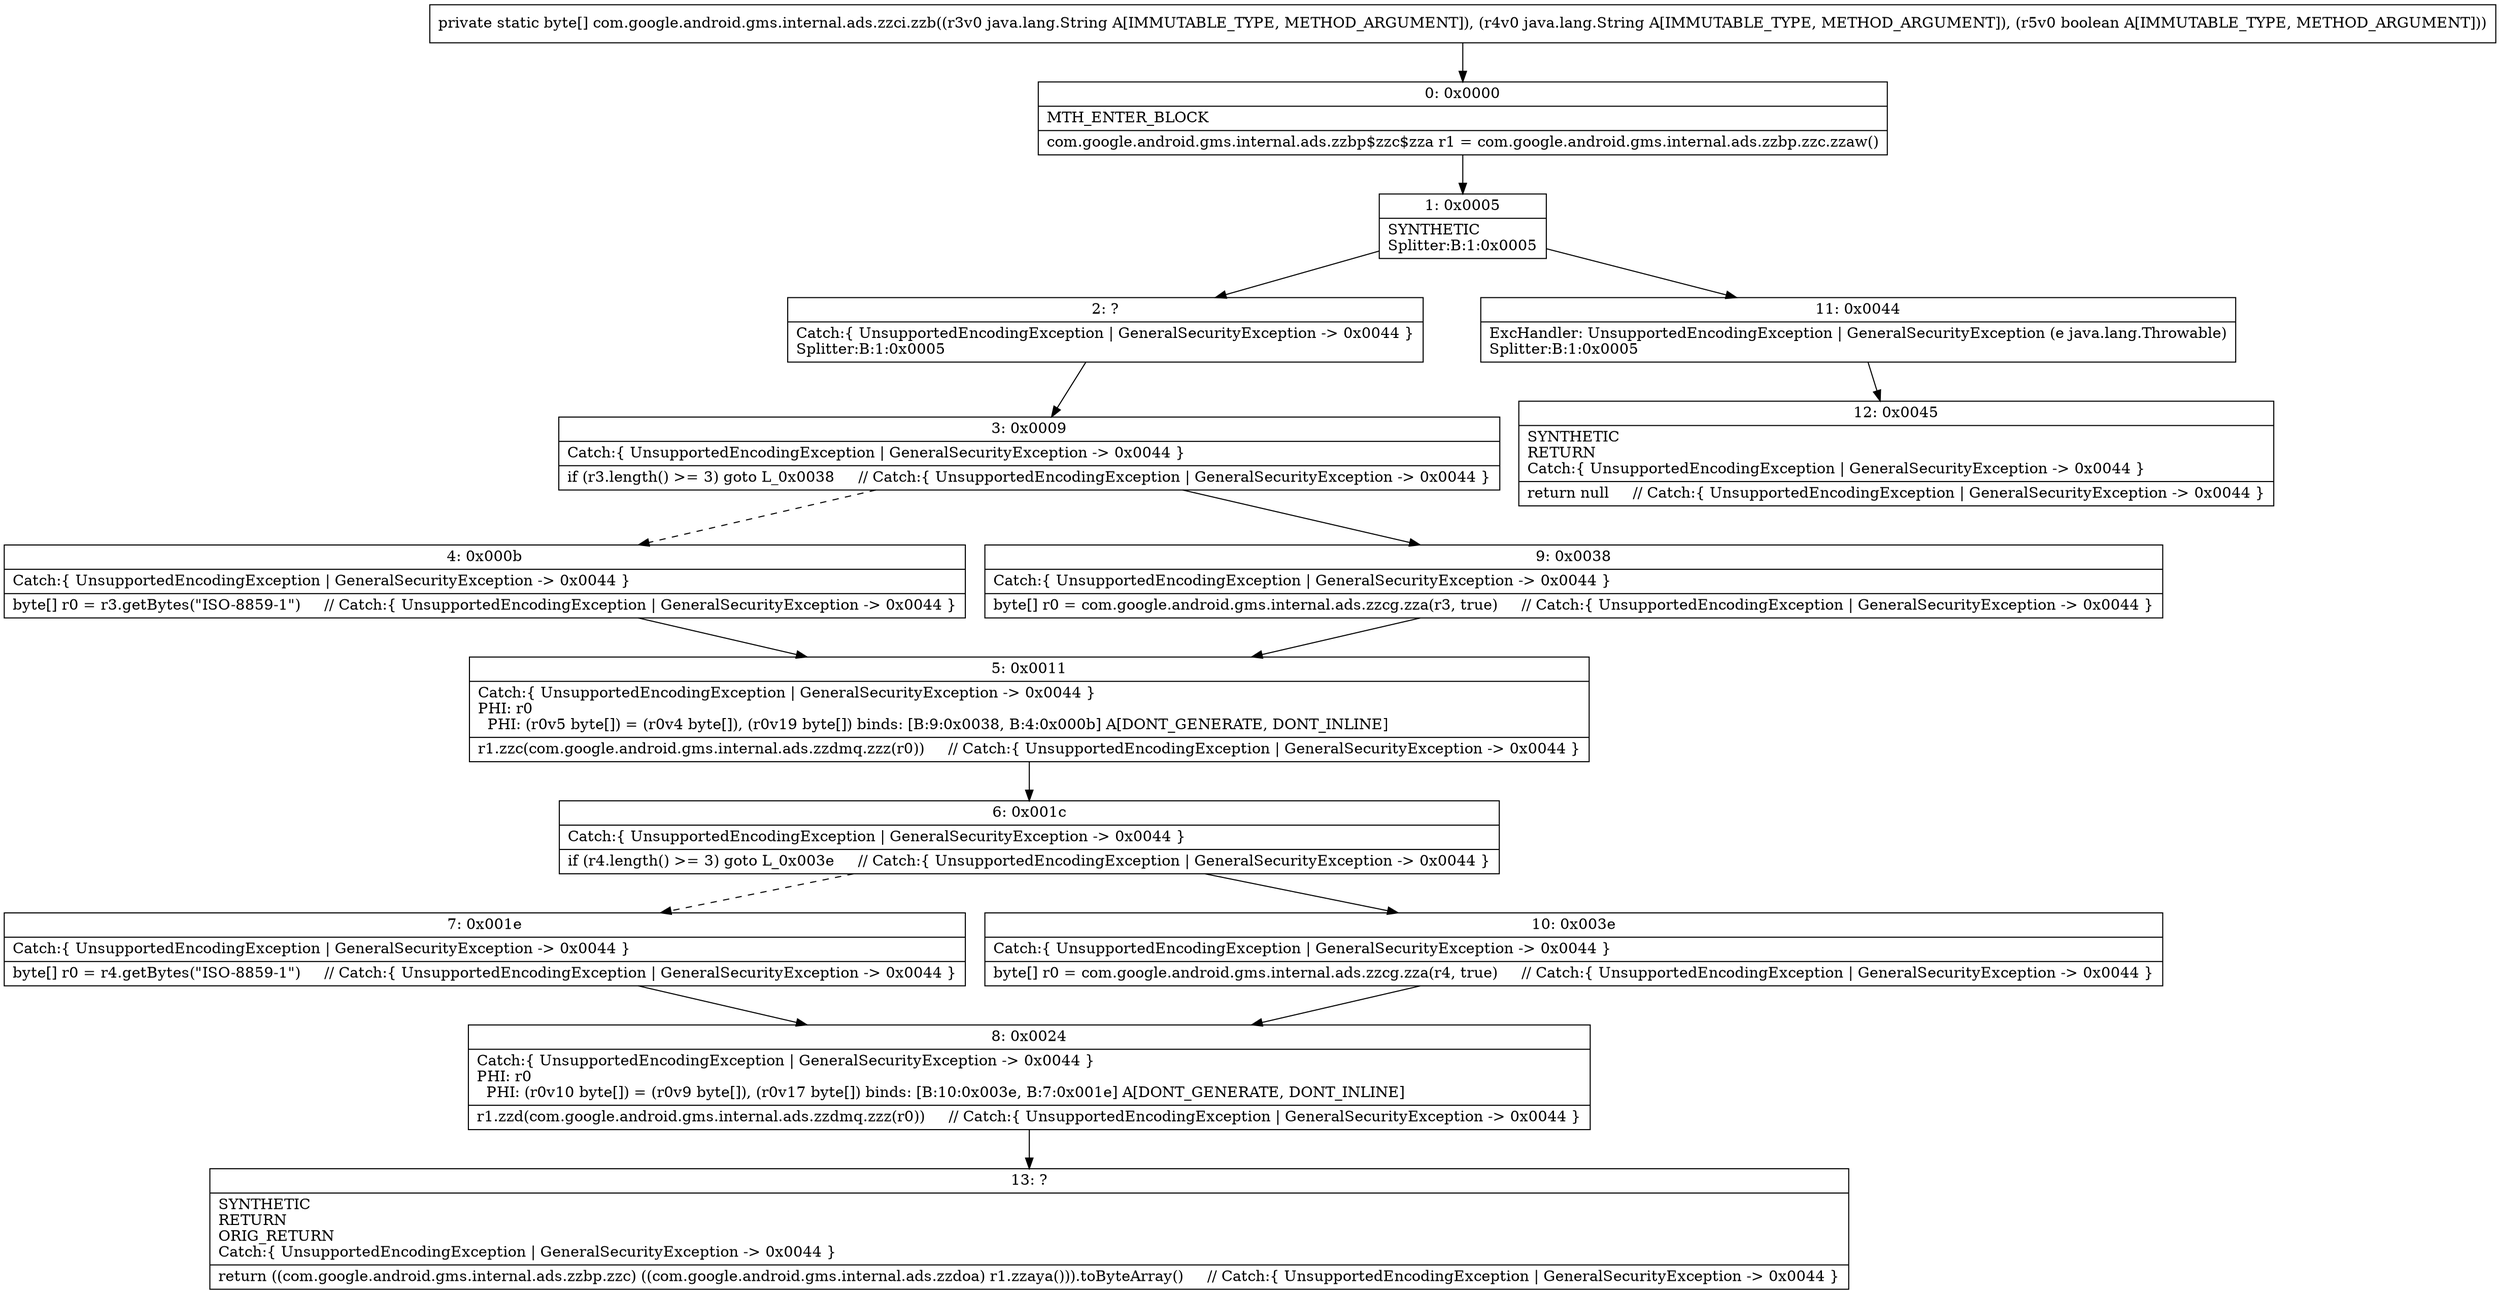 digraph "CFG forcom.google.android.gms.internal.ads.zzci.zzb(Ljava\/lang\/String;Ljava\/lang\/String;Z)[B" {
Node_0 [shape=record,label="{0\:\ 0x0000|MTH_ENTER_BLOCK\l|com.google.android.gms.internal.ads.zzbp$zzc$zza r1 = com.google.android.gms.internal.ads.zzbp.zzc.zzaw()\l}"];
Node_1 [shape=record,label="{1\:\ 0x0005|SYNTHETIC\lSplitter:B:1:0x0005\l}"];
Node_2 [shape=record,label="{2\:\ ?|Catch:\{ UnsupportedEncodingException \| GeneralSecurityException \-\> 0x0044 \}\lSplitter:B:1:0x0005\l}"];
Node_3 [shape=record,label="{3\:\ 0x0009|Catch:\{ UnsupportedEncodingException \| GeneralSecurityException \-\> 0x0044 \}\l|if (r3.length() \>= 3) goto L_0x0038     \/\/ Catch:\{ UnsupportedEncodingException \| GeneralSecurityException \-\> 0x0044 \}\l}"];
Node_4 [shape=record,label="{4\:\ 0x000b|Catch:\{ UnsupportedEncodingException \| GeneralSecurityException \-\> 0x0044 \}\l|byte[] r0 = r3.getBytes(\"ISO\-8859\-1\")     \/\/ Catch:\{ UnsupportedEncodingException \| GeneralSecurityException \-\> 0x0044 \}\l}"];
Node_5 [shape=record,label="{5\:\ 0x0011|Catch:\{ UnsupportedEncodingException \| GeneralSecurityException \-\> 0x0044 \}\lPHI: r0 \l  PHI: (r0v5 byte[]) = (r0v4 byte[]), (r0v19 byte[]) binds: [B:9:0x0038, B:4:0x000b] A[DONT_GENERATE, DONT_INLINE]\l|r1.zzc(com.google.android.gms.internal.ads.zzdmq.zzz(r0))     \/\/ Catch:\{ UnsupportedEncodingException \| GeneralSecurityException \-\> 0x0044 \}\l}"];
Node_6 [shape=record,label="{6\:\ 0x001c|Catch:\{ UnsupportedEncodingException \| GeneralSecurityException \-\> 0x0044 \}\l|if (r4.length() \>= 3) goto L_0x003e     \/\/ Catch:\{ UnsupportedEncodingException \| GeneralSecurityException \-\> 0x0044 \}\l}"];
Node_7 [shape=record,label="{7\:\ 0x001e|Catch:\{ UnsupportedEncodingException \| GeneralSecurityException \-\> 0x0044 \}\l|byte[] r0 = r4.getBytes(\"ISO\-8859\-1\")     \/\/ Catch:\{ UnsupportedEncodingException \| GeneralSecurityException \-\> 0x0044 \}\l}"];
Node_8 [shape=record,label="{8\:\ 0x0024|Catch:\{ UnsupportedEncodingException \| GeneralSecurityException \-\> 0x0044 \}\lPHI: r0 \l  PHI: (r0v10 byte[]) = (r0v9 byte[]), (r0v17 byte[]) binds: [B:10:0x003e, B:7:0x001e] A[DONT_GENERATE, DONT_INLINE]\l|r1.zzd(com.google.android.gms.internal.ads.zzdmq.zzz(r0))     \/\/ Catch:\{ UnsupportedEncodingException \| GeneralSecurityException \-\> 0x0044 \}\l}"];
Node_9 [shape=record,label="{9\:\ 0x0038|Catch:\{ UnsupportedEncodingException \| GeneralSecurityException \-\> 0x0044 \}\l|byte[] r0 = com.google.android.gms.internal.ads.zzcg.zza(r3, true)     \/\/ Catch:\{ UnsupportedEncodingException \| GeneralSecurityException \-\> 0x0044 \}\l}"];
Node_10 [shape=record,label="{10\:\ 0x003e|Catch:\{ UnsupportedEncodingException \| GeneralSecurityException \-\> 0x0044 \}\l|byte[] r0 = com.google.android.gms.internal.ads.zzcg.zza(r4, true)     \/\/ Catch:\{ UnsupportedEncodingException \| GeneralSecurityException \-\> 0x0044 \}\l}"];
Node_11 [shape=record,label="{11\:\ 0x0044|ExcHandler: UnsupportedEncodingException \| GeneralSecurityException (e java.lang.Throwable)\lSplitter:B:1:0x0005\l}"];
Node_12 [shape=record,label="{12\:\ 0x0045|SYNTHETIC\lRETURN\lCatch:\{ UnsupportedEncodingException \| GeneralSecurityException \-\> 0x0044 \}\l|return null     \/\/ Catch:\{ UnsupportedEncodingException \| GeneralSecurityException \-\> 0x0044 \}\l}"];
Node_13 [shape=record,label="{13\:\ ?|SYNTHETIC\lRETURN\lORIG_RETURN\lCatch:\{ UnsupportedEncodingException \| GeneralSecurityException \-\> 0x0044 \}\l|return ((com.google.android.gms.internal.ads.zzbp.zzc) ((com.google.android.gms.internal.ads.zzdoa) r1.zzaya())).toByteArray()     \/\/ Catch:\{ UnsupportedEncodingException \| GeneralSecurityException \-\> 0x0044 \}\l}"];
MethodNode[shape=record,label="{private static byte[] com.google.android.gms.internal.ads.zzci.zzb((r3v0 java.lang.String A[IMMUTABLE_TYPE, METHOD_ARGUMENT]), (r4v0 java.lang.String A[IMMUTABLE_TYPE, METHOD_ARGUMENT]), (r5v0 boolean A[IMMUTABLE_TYPE, METHOD_ARGUMENT])) }"];
MethodNode -> Node_0;
Node_0 -> Node_1;
Node_1 -> Node_2;
Node_1 -> Node_11;
Node_2 -> Node_3;
Node_3 -> Node_4[style=dashed];
Node_3 -> Node_9;
Node_4 -> Node_5;
Node_5 -> Node_6;
Node_6 -> Node_7[style=dashed];
Node_6 -> Node_10;
Node_7 -> Node_8;
Node_8 -> Node_13;
Node_9 -> Node_5;
Node_10 -> Node_8;
Node_11 -> Node_12;
}

